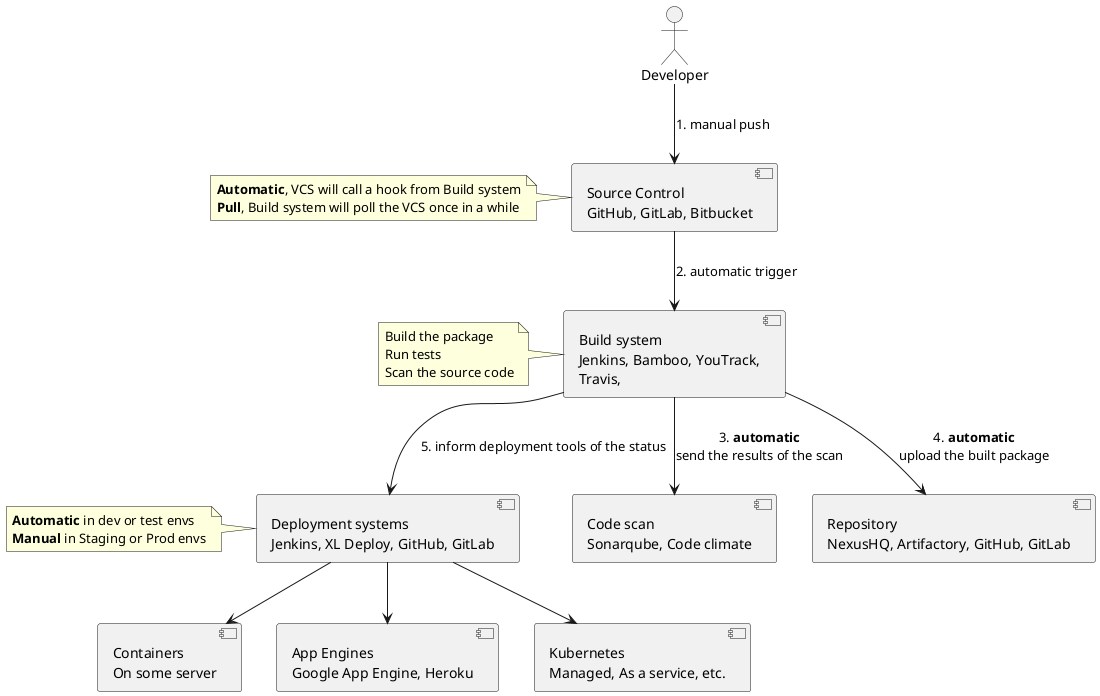@startuml

actor dev as "Developer"

component vcs as "Source Control\nGitHub, GitLab, Bitbucket"
component build as "Build system\nJenkins, Bamboo, YouTrack,\nTravis, "
component scan as "Code scan\nSonarqube, Code climate"
component repo as "Repository\nNexusHQ, Artifactory, GitHub, GitLab"
component deploy as "Deployment systems\nJenkins, XL Deploy, GitHub, GitLab"
component docker as "Containers\nOn some server"
component app_engine as "App Engines\nGoogle App Engine, Heroku"
component kube as "Kubernetes\nManaged, As a service, etc."

dev -down-> vcs: 1. manual push
vcs -down-> build: 2. automatic trigger

note left of vcs
<b>Automatic</b>, VCS will call a hook from Build system
<b>Pull</b>, Build system will poll the VCS once in a while
end note

note left of build
Build the package
Run tests
Scan the source code
end note


build -down-> scan: 3. <b>automatic</b>\nsend the results of the scan
build -down-> repo: 4. <b>automatic</b>\nupload the built package
build -down-> deploy: 5. inform deployment tools of the status

note left of deploy
<b>Automatic</b> in dev or test envs
<b>Manual</b> in Staging or Prod envs
end note
deploy -down-> docker
deploy -down-> app_engine
deploy -down-> kube

@enduml